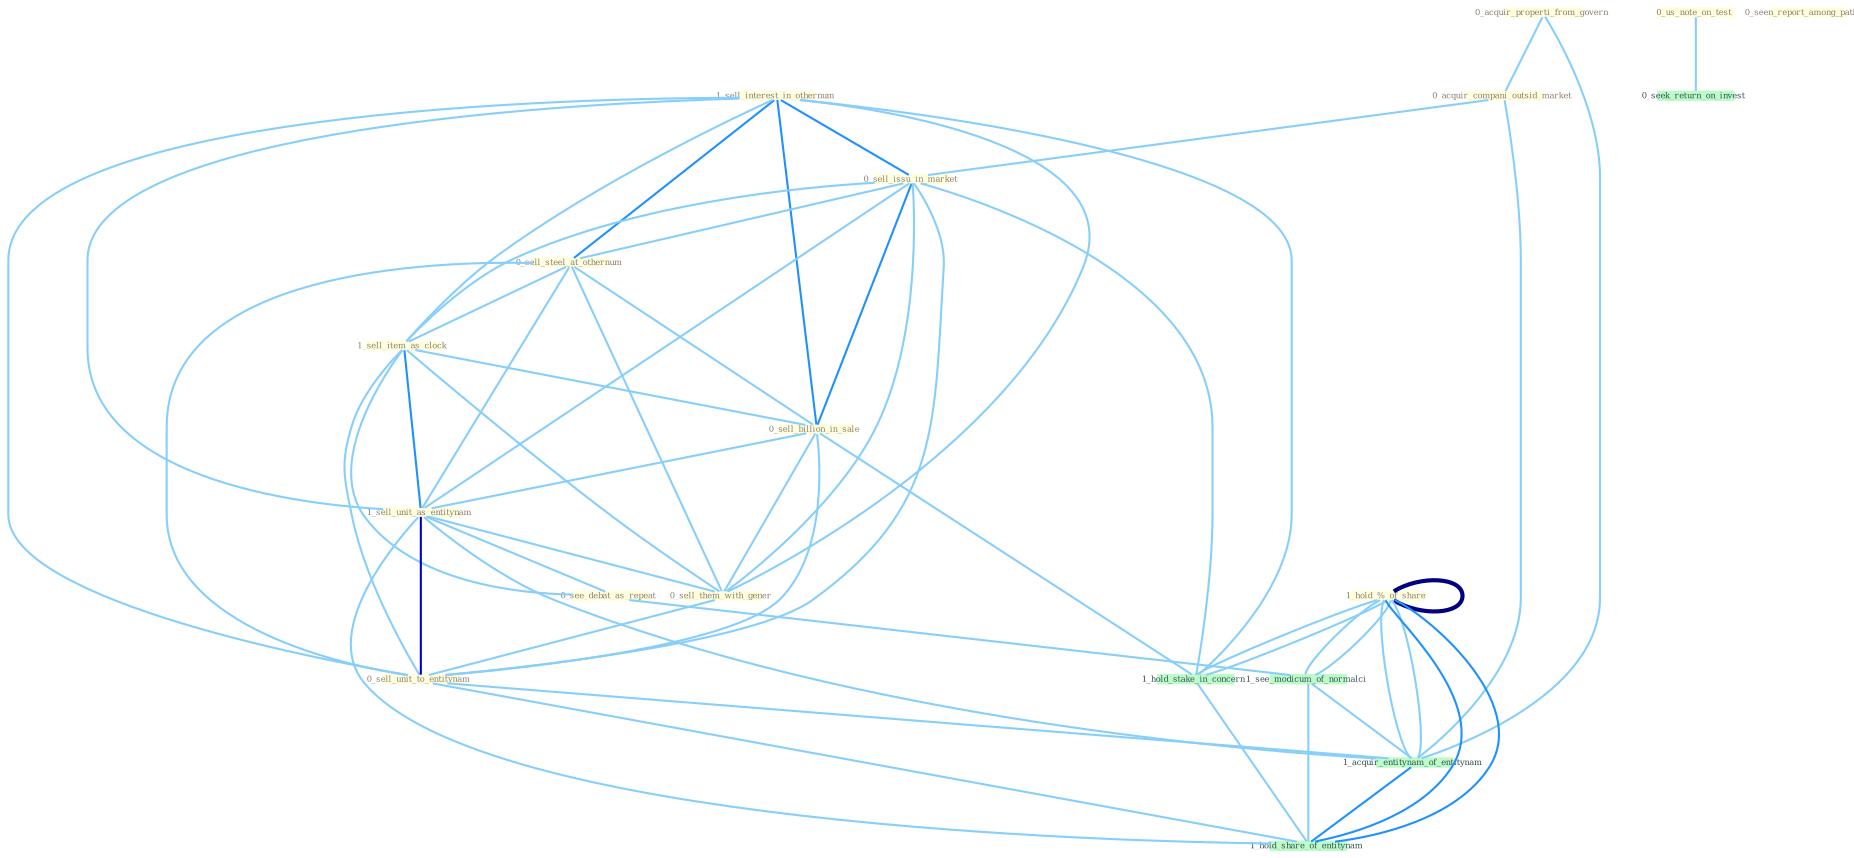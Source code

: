 Graph G{ 
    node
    [shape=polygon,style=filled,width=.5,height=.06,color="#BDFCC9",fixedsize=true,fontsize=4,
    fontcolor="#2f4f4f"];
    {node
    [color="#ffffe0", fontcolor="#8b7d6b"] "0_acquir_properti_from_govern " "0_us_note_on_test " "1_sell_interest_in_othernum " "0_acquir_compani_outsid_market " "0_sell_issu_in_market " "0_sell_steel_at_othernum " "1_hold_%_of_share " "1_sell_item_as_clock " "0_sell_billion_in_sale " "1_sell_unit_as_entitynam " "0_sell_them_with_gener " "0_seen_report_among_patient " "1_hold_%_of_share " "0_sell_unit_to_entitynam " "0_see_debat_as_repeat "}
{node [color="#fff0f5", fontcolor="#b22222"]}
edge [color="#B0E2FF"];

	"0_acquir_properti_from_govern " -- "0_acquir_compani_outsid_market " [w="1", color="#87cefa" ];
	"0_acquir_properti_from_govern " -- "1_acquir_entitynam_of_entitynam " [w="1", color="#87cefa" ];
	"0_us_note_on_test " -- "0_seek_return_on_invest " [w="1", color="#87cefa" ];
	"1_sell_interest_in_othernum " -- "0_sell_issu_in_market " [w="2", color="#1e90ff" , len=0.8];
	"1_sell_interest_in_othernum " -- "0_sell_steel_at_othernum " [w="2", color="#1e90ff" , len=0.8];
	"1_sell_interest_in_othernum " -- "1_sell_item_as_clock " [w="1", color="#87cefa" ];
	"1_sell_interest_in_othernum " -- "0_sell_billion_in_sale " [w="2", color="#1e90ff" , len=0.8];
	"1_sell_interest_in_othernum " -- "1_sell_unit_as_entitynam " [w="1", color="#87cefa" ];
	"1_sell_interest_in_othernum " -- "0_sell_them_with_gener " [w="1", color="#87cefa" ];
	"1_sell_interest_in_othernum " -- "0_sell_unit_to_entitynam " [w="1", color="#87cefa" ];
	"1_sell_interest_in_othernum " -- "1_hold_stake_in_concern " [w="1", color="#87cefa" ];
	"0_acquir_compani_outsid_market " -- "0_sell_issu_in_market " [w="1", color="#87cefa" ];
	"0_acquir_compani_outsid_market " -- "1_acquir_entitynam_of_entitynam " [w="1", color="#87cefa" ];
	"0_sell_issu_in_market " -- "0_sell_steel_at_othernum " [w="1", color="#87cefa" ];
	"0_sell_issu_in_market " -- "1_sell_item_as_clock " [w="1", color="#87cefa" ];
	"0_sell_issu_in_market " -- "0_sell_billion_in_sale " [w="2", color="#1e90ff" , len=0.8];
	"0_sell_issu_in_market " -- "1_sell_unit_as_entitynam " [w="1", color="#87cefa" ];
	"0_sell_issu_in_market " -- "0_sell_them_with_gener " [w="1", color="#87cefa" ];
	"0_sell_issu_in_market " -- "0_sell_unit_to_entitynam " [w="1", color="#87cefa" ];
	"0_sell_issu_in_market " -- "1_hold_stake_in_concern " [w="1", color="#87cefa" ];
	"0_sell_steel_at_othernum " -- "1_sell_item_as_clock " [w="1", color="#87cefa" ];
	"0_sell_steel_at_othernum " -- "0_sell_billion_in_sale " [w="1", color="#87cefa" ];
	"0_sell_steel_at_othernum " -- "1_sell_unit_as_entitynam " [w="1", color="#87cefa" ];
	"0_sell_steel_at_othernum " -- "0_sell_them_with_gener " [w="1", color="#87cefa" ];
	"0_sell_steel_at_othernum " -- "0_sell_unit_to_entitynam " [w="1", color="#87cefa" ];
	"1_hold_%_of_share " -- "1_hold_%_of_share " [w="4", style=bold, color="#000080", len=0.4];
	"1_hold_%_of_share " -- "1_hold_stake_in_concern " [w="1", color="#87cefa" ];
	"1_hold_%_of_share " -- "1_see_modicum_of_normalci " [w="1", color="#87cefa" ];
	"1_hold_%_of_share " -- "1_acquir_entitynam_of_entitynam " [w="1", color="#87cefa" ];
	"1_hold_%_of_share " -- "1_hold_share_of_entitynam " [w="2", color="#1e90ff" , len=0.8];
	"1_sell_item_as_clock " -- "0_sell_billion_in_sale " [w="1", color="#87cefa" ];
	"1_sell_item_as_clock " -- "1_sell_unit_as_entitynam " [w="2", color="#1e90ff" , len=0.8];
	"1_sell_item_as_clock " -- "0_sell_them_with_gener " [w="1", color="#87cefa" ];
	"1_sell_item_as_clock " -- "0_sell_unit_to_entitynam " [w="1", color="#87cefa" ];
	"1_sell_item_as_clock " -- "0_see_debat_as_repeat " [w="1", color="#87cefa" ];
	"0_sell_billion_in_sale " -- "1_sell_unit_as_entitynam " [w="1", color="#87cefa" ];
	"0_sell_billion_in_sale " -- "0_sell_them_with_gener " [w="1", color="#87cefa" ];
	"0_sell_billion_in_sale " -- "0_sell_unit_to_entitynam " [w="1", color="#87cefa" ];
	"0_sell_billion_in_sale " -- "1_hold_stake_in_concern " [w="1", color="#87cefa" ];
	"1_sell_unit_as_entitynam " -- "0_sell_them_with_gener " [w="1", color="#87cefa" ];
	"1_sell_unit_as_entitynam " -- "0_sell_unit_to_entitynam " [w="3", color="#0000cd" , len=0.6];
	"1_sell_unit_as_entitynam " -- "0_see_debat_as_repeat " [w="1", color="#87cefa" ];
	"1_sell_unit_as_entitynam " -- "1_acquir_entitynam_of_entitynam " [w="1", color="#87cefa" ];
	"1_sell_unit_as_entitynam " -- "1_hold_share_of_entitynam " [w="1", color="#87cefa" ];
	"0_sell_them_with_gener " -- "0_sell_unit_to_entitynam " [w="1", color="#87cefa" ];
	"1_hold_%_of_share " -- "1_hold_stake_in_concern " [w="1", color="#87cefa" ];
	"1_hold_%_of_share " -- "1_see_modicum_of_normalci " [w="1", color="#87cefa" ];
	"1_hold_%_of_share " -- "1_acquir_entitynam_of_entitynam " [w="1", color="#87cefa" ];
	"1_hold_%_of_share " -- "1_hold_share_of_entitynam " [w="2", color="#1e90ff" , len=0.8];
	"0_sell_unit_to_entitynam " -- "1_acquir_entitynam_of_entitynam " [w="1", color="#87cefa" ];
	"0_sell_unit_to_entitynam " -- "1_hold_share_of_entitynam " [w="1", color="#87cefa" ];
	"0_see_debat_as_repeat " -- "1_see_modicum_of_normalci " [w="1", color="#87cefa" ];
	"1_hold_stake_in_concern " -- "1_hold_share_of_entitynam " [w="1", color="#87cefa" ];
	"1_see_modicum_of_normalci " -- "1_acquir_entitynam_of_entitynam " [w="1", color="#87cefa" ];
	"1_see_modicum_of_normalci " -- "1_hold_share_of_entitynam " [w="1", color="#87cefa" ];
	"1_acquir_entitynam_of_entitynam " -- "1_hold_share_of_entitynam " [w="2", color="#1e90ff" , len=0.8];
}